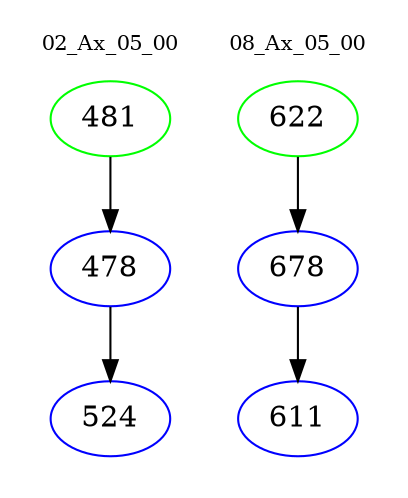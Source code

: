 digraph{
subgraph cluster_0 {
color = white
label = "02_Ax_05_00";
fontsize=10;
T0_481 [label="481", color="green"]
T0_481 -> T0_478 [color="black"]
T0_478 [label="478", color="blue"]
T0_478 -> T0_524 [color="black"]
T0_524 [label="524", color="blue"]
}
subgraph cluster_1 {
color = white
label = "08_Ax_05_00";
fontsize=10;
T1_622 [label="622", color="green"]
T1_622 -> T1_678 [color="black"]
T1_678 [label="678", color="blue"]
T1_678 -> T1_611 [color="black"]
T1_611 [label="611", color="blue"]
}
}
